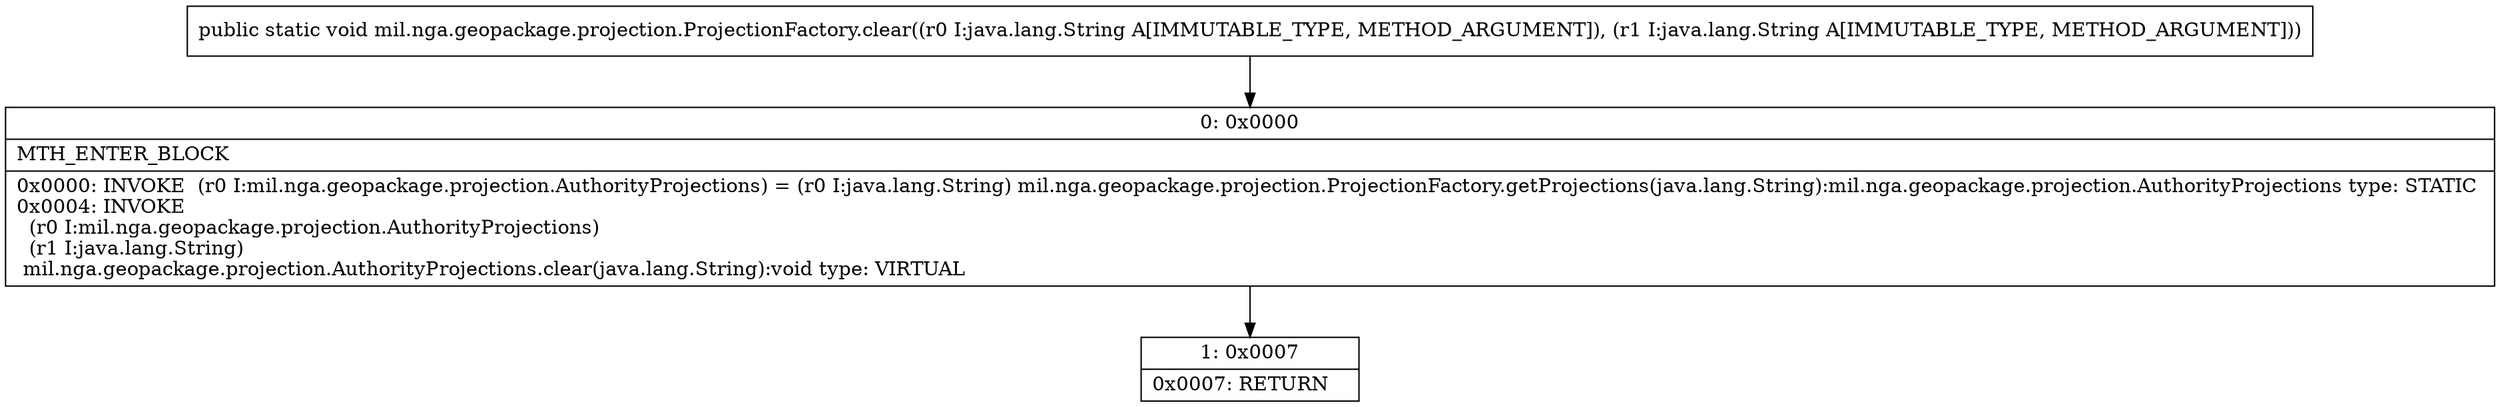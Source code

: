 digraph "CFG formil.nga.geopackage.projection.ProjectionFactory.clear(Ljava\/lang\/String;Ljava\/lang\/String;)V" {
Node_0 [shape=record,label="{0\:\ 0x0000|MTH_ENTER_BLOCK\l|0x0000: INVOKE  (r0 I:mil.nga.geopackage.projection.AuthorityProjections) = (r0 I:java.lang.String) mil.nga.geopackage.projection.ProjectionFactory.getProjections(java.lang.String):mil.nga.geopackage.projection.AuthorityProjections type: STATIC \l0x0004: INVOKE  \l  (r0 I:mil.nga.geopackage.projection.AuthorityProjections)\l  (r1 I:java.lang.String)\l mil.nga.geopackage.projection.AuthorityProjections.clear(java.lang.String):void type: VIRTUAL \l}"];
Node_1 [shape=record,label="{1\:\ 0x0007|0x0007: RETURN   \l}"];
MethodNode[shape=record,label="{public static void mil.nga.geopackage.projection.ProjectionFactory.clear((r0 I:java.lang.String A[IMMUTABLE_TYPE, METHOD_ARGUMENT]), (r1 I:java.lang.String A[IMMUTABLE_TYPE, METHOD_ARGUMENT])) }"];
MethodNode -> Node_0;
Node_0 -> Node_1;
}


